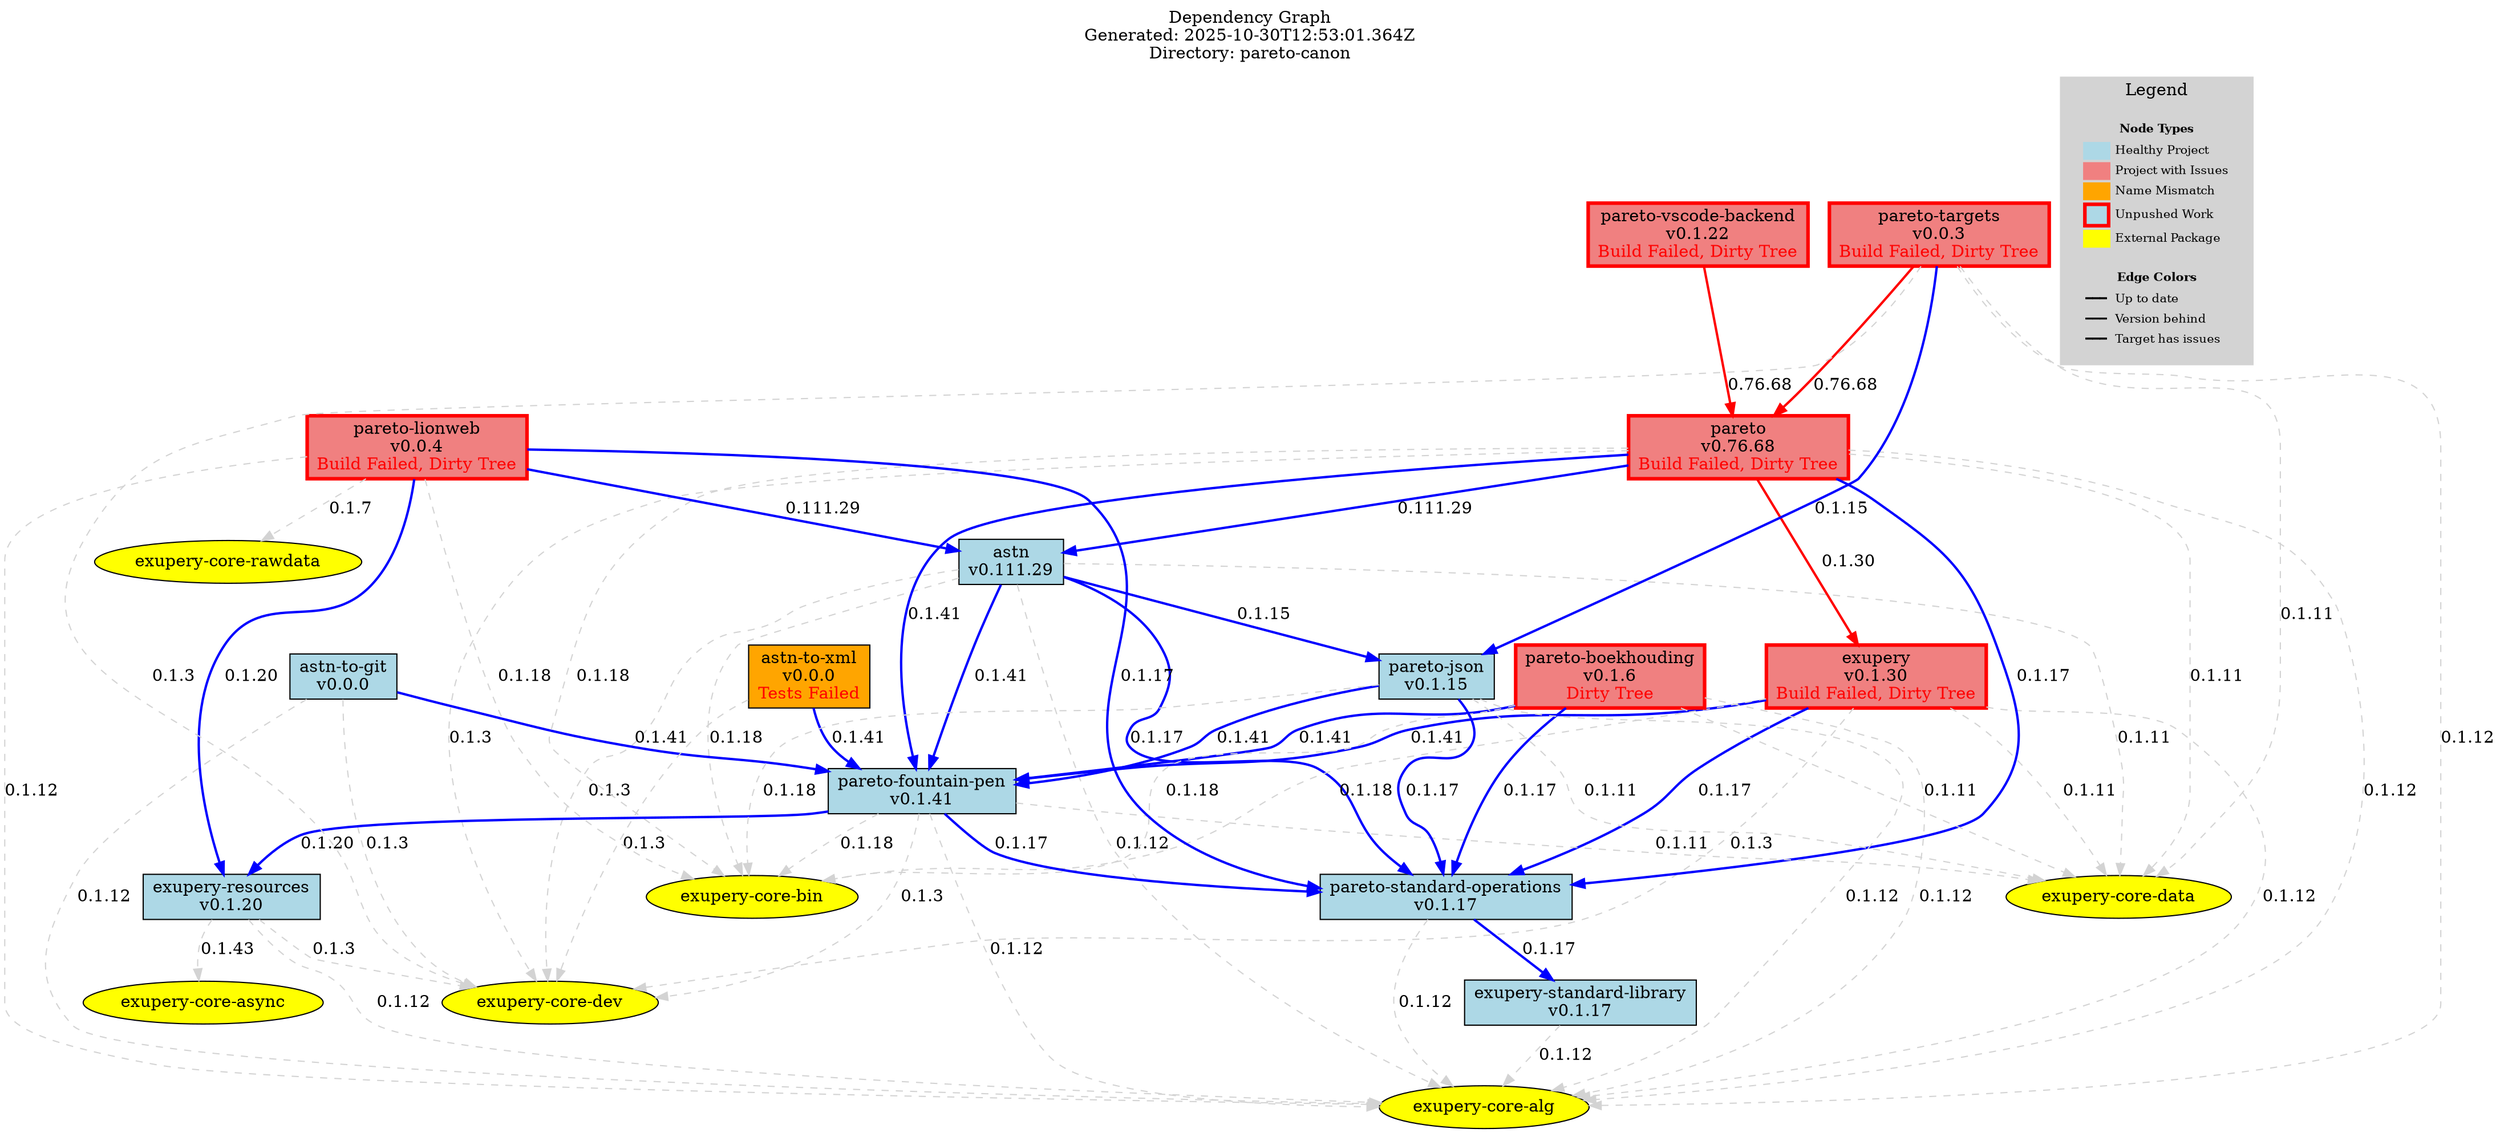 digraph dependencies {
    rankdir=TB;
    node [shape=box, style=filled];
    
    // Graph title
    labelloc="t";
    label="Dependency Graph\nGenerated: 2025-10-30T12:53:01.364Z\nDirectory: pareto-canon";
    
    // Project nodes (sibling repositories)
    astn [label=<astn<BR/>v0.111.29>, fillcolor=lightblue];
    astn_to_git [label=<astn-to-git<BR/>v0.0.0>, fillcolor=lightblue];
    astn_to_xml [label=<astn-to-xml<BR/>v0.0.0<BR/><FONT COLOR="red">Tests Failed</FONT>>, fillcolor=orange];
    exupery [label=<exupery<BR/>v0.1.30<BR/><FONT COLOR="red">Build Failed, Dirty Tree</FONT>>, fillcolor=lightcoral, color=red, penwidth=3];
    exupery_resources [label=<exupery-resources<BR/>v0.1.20>, fillcolor=lightblue];
    exupery_standard_library [label=<exupery-standard-library<BR/>v0.1.17>, fillcolor=lightblue];
    pareto [label=<pareto<BR/>v0.76.68<BR/><FONT COLOR="red">Build Failed, Dirty Tree</FONT>>, fillcolor=lightcoral, color=red, penwidth=3];
    pareto_boekhouding [label=<pareto-boekhouding<BR/>v0.1.6<BR/><FONT COLOR="red">Dirty Tree</FONT>>, fillcolor=lightcoral, color=red, penwidth=3];
    pareto_fountain_pen [label=<pareto-fountain-pen<BR/>v0.1.41>, fillcolor=lightblue];
    pareto_json [label=<pareto-json<BR/>v0.1.15>, fillcolor=lightblue];
    pareto_lionweb [label=<pareto-lionweb<BR/>v0.0.4<BR/><FONT COLOR="red">Build Failed, Dirty Tree</FONT>>, fillcolor=lightcoral, color=red, penwidth=3];
    pareto_standard_operations [label=<pareto-standard-operations<BR/>v0.1.17>, fillcolor=lightblue];
    pareto_targets [label=<pareto-targets<BR/>v0.0.3<BR/><FONT COLOR="red">Build Failed, Dirty Tree</FONT>>, fillcolor=lightcoral, color=red, penwidth=3];
    pareto_vscode_backend [label=<pareto-vscode-backend<BR/>v0.1.22<BR/><FONT COLOR="red">Build Failed, Dirty Tree</FONT>>, fillcolor=lightcoral, color=red, penwidth=3];

    // External dependency nodes
    exupery_core_alg [label="exupery-core-alg", fillcolor=yellow, shape=ellipse];
    exupery_core_bin [label="exupery-core-bin", fillcolor=yellow, shape=ellipse];
    exupery_core_data [label="exupery-core-data", fillcolor=yellow, shape=ellipse];
    exupery_core_dev [label="exupery-core-dev", fillcolor=yellow, shape=ellipse];
    exupery_core_async [label="exupery-core-async", fillcolor=yellow, shape=ellipse];
    exupery_core_rawdata [label="exupery-core-rawdata", fillcolor=yellow, shape=ellipse];

    // Dependencies
    astn -> exupery_core_alg [label="0.1.12", color=lightgrey, style=dashed];
    astn -> exupery_core_bin [label="0.1.18", color=lightgrey, style=dashed];
    astn -> exupery_core_data [label="0.1.11", color=lightgrey, style=dashed];
    astn -> exupery_core_dev [label="0.1.3", color=lightgrey, style=dashed];
    astn -> pareto_fountain_pen [label="0.1.41", color=blue, penwidth=2];
    astn -> pareto_json [label="0.1.15", color=blue, penwidth=2];
    astn -> pareto_standard_operations [label="0.1.17", color=blue, penwidth=2];
    astn_to_git -> exupery_core_alg [label="0.1.12", color=lightgrey, style=dashed];
    astn_to_git -> exupery_core_dev [label="0.1.3", color=lightgrey, style=dashed];
    astn_to_git -> pareto_fountain_pen [label="0.1.41", color=blue, penwidth=2];
    astn_to_xml -> exupery_core_dev [label="0.1.3", color=lightgrey, style=dashed];
    astn_to_xml -> pareto_fountain_pen [label="0.1.41", color=blue, penwidth=2];
    exupery -> exupery_core_alg [label="0.1.12", color=lightgrey, style=dashed];
    exupery -> exupery_core_bin [label="0.1.18", color=lightgrey, style=dashed];
    exupery -> exupery_core_data [label="0.1.11", color=lightgrey, style=dashed];
    exupery -> exupery_core_dev [label="0.1.3", color=lightgrey, style=dashed];
    exupery -> pareto_fountain_pen [label="0.1.41", color=blue, penwidth=2];
    exupery -> pareto_standard_operations [label="0.1.17", color=blue, penwidth=2];
    exupery_resources -> exupery_core_alg [label="0.1.12", color=lightgrey, style=dashed];
    exupery_resources -> exupery_core_async [label="0.1.43", color=lightgrey, style=dashed];
    exupery_resources -> exupery_core_dev [label="0.1.3", color=lightgrey, style=dashed];
    exupery_standard_library -> exupery_core_alg [label="0.1.12", color=lightgrey, style=dashed];
    pareto -> astn [label="0.111.29", color=blue, penwidth=2];
    pareto -> exupery [label="0.1.30", color=red, penwidth=2];
    pareto -> exupery_core_alg [label="0.1.12", color=lightgrey, style=dashed];
    pareto -> exupery_core_bin [label="0.1.18", color=lightgrey, style=dashed];
    pareto -> exupery_core_data [label="0.1.11", color=lightgrey, style=dashed];
    pareto -> exupery_core_dev [label="0.1.3", color=lightgrey, style=dashed];
    pareto -> pareto_fountain_pen [label="0.1.41", color=blue, penwidth=2];
    pareto -> pareto_standard_operations [label="0.1.17", color=blue, penwidth=2];
    pareto_boekhouding -> exupery_core_alg [label="0.1.12", color=lightgrey, style=dashed];
    pareto_boekhouding -> exupery_core_bin [label="0.1.18", color=lightgrey, style=dashed];
    pareto_boekhouding -> exupery_core_data [label="0.1.11", color=lightgrey, style=dashed];
    pareto_boekhouding -> pareto_fountain_pen [label="0.1.41", color=blue, penwidth=2];
    pareto_boekhouding -> pareto_standard_operations [label="0.1.17", color=blue, penwidth=2];
    pareto_fountain_pen -> exupery_core_alg [label="0.1.12", color=lightgrey, style=dashed];
    pareto_fountain_pen -> exupery_core_bin [label="0.1.18", color=lightgrey, style=dashed];
    pareto_fountain_pen -> exupery_core_data [label="0.1.11", color=lightgrey, style=dashed];
    pareto_fountain_pen -> exupery_core_dev [label="0.1.3", color=lightgrey, style=dashed];
    pareto_fountain_pen -> exupery_resources [label="0.1.20", color=blue, penwidth=2];
    pareto_fountain_pen -> pareto_standard_operations [label="0.1.17", color=blue, penwidth=2];
    pareto_json -> exupery_core_alg [label="0.1.12", color=lightgrey, style=dashed];
    pareto_json -> exupery_core_bin [label="0.1.18", color=lightgrey, style=dashed];
    pareto_json -> exupery_core_data [label="0.1.11", color=lightgrey, style=dashed];
    pareto_json -> pareto_fountain_pen [label="0.1.41", color=blue, penwidth=2];
    pareto_json -> pareto_standard_operations [label="0.1.17", color=blue, penwidth=2];
    pareto_lionweb -> astn [label="0.111.29", color=blue, penwidth=2];
    pareto_lionweb -> exupery_core_alg [label="0.1.12", color=lightgrey, style=dashed];
    pareto_lionweb -> exupery_core_bin [label="0.1.18", color=lightgrey, style=dashed];
    pareto_lionweb -> exupery_core_rawdata [label="0.1.7", color=lightgrey, style=dashed];
    pareto_lionweb -> exupery_resources [label="0.1.20", color=blue, penwidth=2];
    pareto_lionweb -> pareto_standard_operations [label="0.1.17", color=blue, penwidth=2];
    pareto_standard_operations -> exupery_core_alg [label="0.1.12", color=lightgrey, style=dashed];
    pareto_standard_operations -> exupery_standard_library [label="0.1.17", color=blue, penwidth=2];
    pareto_targets -> exupery_core_alg [label="0.1.12", color=lightgrey, style=dashed];
    pareto_targets -> exupery_core_data [label="0.1.11", color=lightgrey, style=dashed];
    pareto_targets -> exupery_core_dev [label="0.1.3", color=lightgrey, style=dashed];
    pareto_targets -> pareto [label="0.76.68", color=red, penwidth=2];
    pareto_targets -> pareto_json [label="0.1.15", color=blue, penwidth=2];
    pareto_vscode_backend -> pareto [label="0.76.68", color=red, penwidth=2];

    // Legend (at bottom, compact vertical layout)
    subgraph cluster_legend {
        label="Legend";
        style=filled;
        color=lightgrey;
        
        node [shape=plaintext, fontsize=10];
        
        legend_nodes [label=<
            <TABLE BORDER="0" CELLBORDER="0" CELLSPACING="2">
            <TR><TD COLSPAN="2"><B>Node Types</B></TD></TR>
            <TR><TD BGCOLOR="lightblue" WIDTH="20"> </TD><TD ALIGN="LEFT">Healthy Project</TD></TR>
            <TR><TD BGCOLOR="lightcoral" WIDTH="20"> </TD><TD ALIGN="LEFT">Project with Issues</TD></TR>
            <TR><TD BGCOLOR="orange" WIDTH="20"> </TD><TD ALIGN="LEFT">Name Mismatch</TD></TR>
            <TR><TD BGCOLOR="lightblue" BORDER="3" COLOR="red" WIDTH="20"> </TD><TD ALIGN="LEFT">Unpushed Work</TD></TR>
            <TR><TD BGCOLOR="yellow" WIDTH="20"> </TD><TD ALIGN="LEFT">External Package</TD></TR>
            <TR><TD COLSPAN="2"> </TD></TR>
            <TR><TD COLSPAN="2"><B>Edge Colors</B></TD></TR>
            <TR><TD COLOR="blue" WIDTH="20">━━━</TD><TD ALIGN="LEFT">Up to date</TD></TR>
            <TR><TD COLOR="yellow" WIDTH="20">━━━</TD><TD ALIGN="LEFT">Version behind</TD></TR>
            <TR><TD COLOR="red" WIDTH="20">━━━</TD><TD ALIGN="LEFT">Target has issues</TD></TR>
            </TABLE>
        >];
    }}
